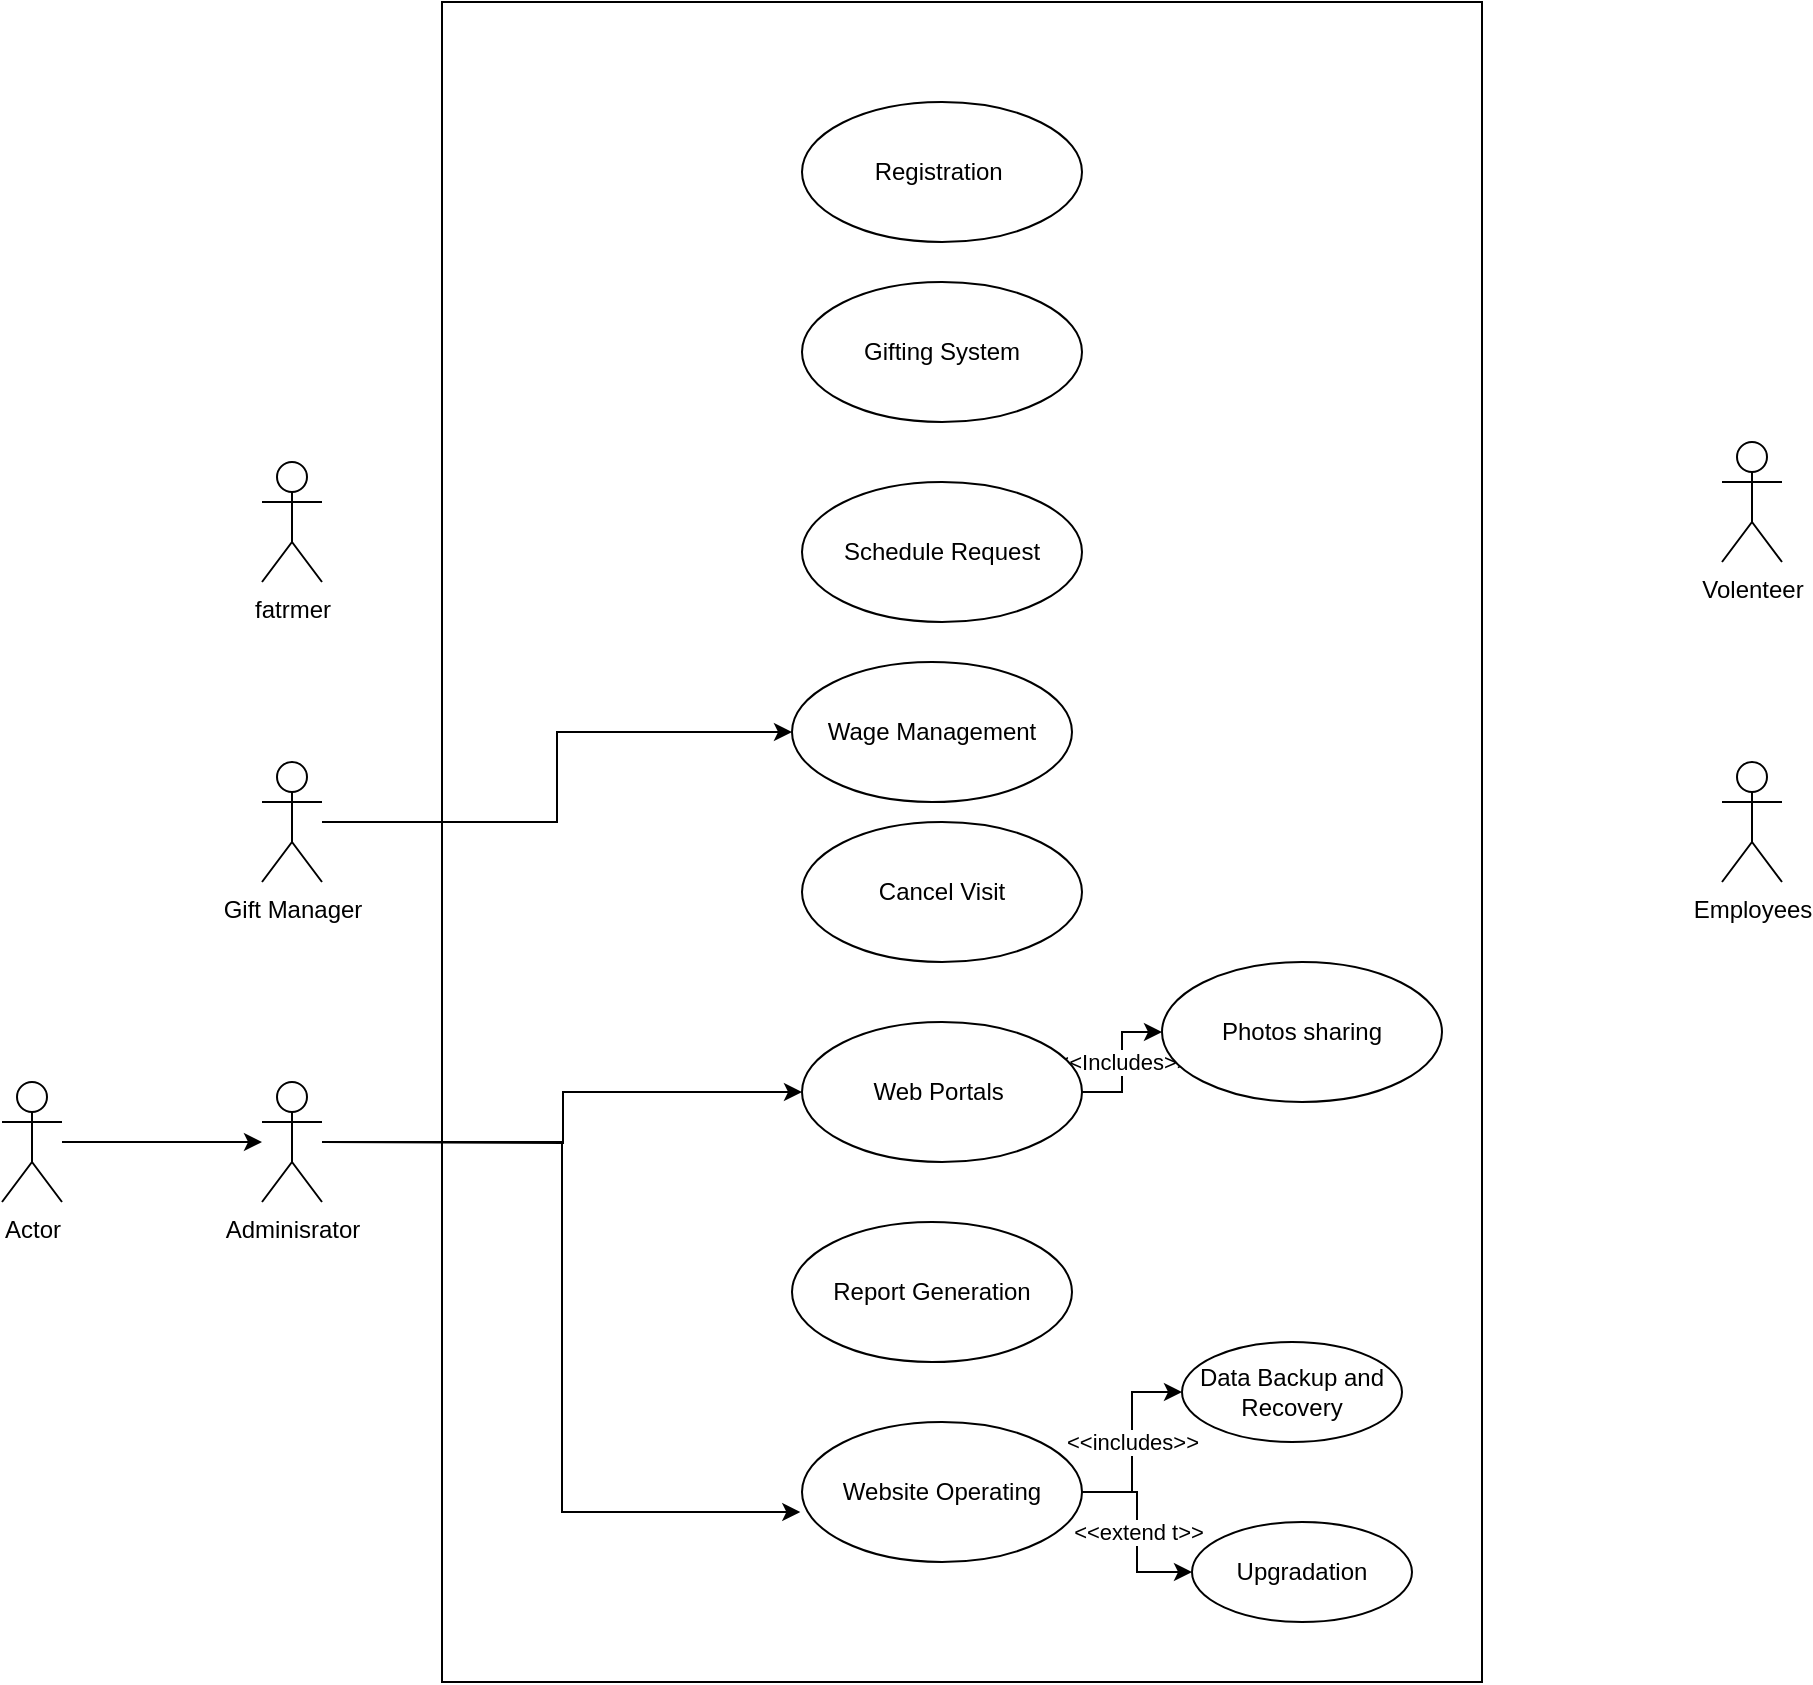<mxfile version="14.4.4" type="github">
  <diagram id="04jd66dQ_cGX0GFAeTMY" name="Page-1">
    <mxGraphModel dx="1888" dy="1680" grid="1" gridSize="10" guides="1" tooltips="1" connect="1" arrows="1" fold="1" page="1" pageScale="1" pageWidth="850" pageHeight="1100" math="0" shadow="0">
      <root>
        <mxCell id="0" />
        <mxCell id="1" parent="0" />
        <mxCell id="xMn_Eb_6NEVzgNqkpVyI-1" value="Object" style="html=1;" vertex="1" parent="1">
          <mxGeometry x="180" y="-160" width="520" height="840" as="geometry" />
        </mxCell>
        <mxCell id="xMn_Eb_6NEVzgNqkpVyI-2" value="fatrmer" style="shape=umlActor;verticalLabelPosition=bottom;verticalAlign=top;html=1;" vertex="1" parent="1">
          <mxGeometry x="90" y="70" width="30" height="60" as="geometry" />
        </mxCell>
        <mxCell id="xMn_Eb_6NEVzgNqkpVyI-3" value="Volenteer" style="shape=umlActor;verticalLabelPosition=bottom;verticalAlign=top;html=1;" vertex="1" parent="1">
          <mxGeometry x="820" y="60" width="30" height="60" as="geometry" />
        </mxCell>
        <mxCell id="xMn_Eb_6NEVzgNqkpVyI-4" value="Employees" style="shape=umlActor;verticalLabelPosition=bottom;verticalAlign=top;html=1;" vertex="1" parent="1">
          <mxGeometry x="820" y="220" width="30" height="60" as="geometry" />
        </mxCell>
        <mxCell id="xMn_Eb_6NEVzgNqkpVyI-30" style="edgeStyle=orthogonalEdgeStyle;rounded=0;orthogonalLoop=1;jettySize=auto;html=1;entryX=0;entryY=0.5;entryDx=0;entryDy=0;" edge="1" parent="1" source="xMn_Eb_6NEVzgNqkpVyI-5" target="xMn_Eb_6NEVzgNqkpVyI-13">
          <mxGeometry relative="1" as="geometry" />
        </mxCell>
        <mxCell id="xMn_Eb_6NEVzgNqkpVyI-5" value="Gift Manager&lt;span style=&quot;color: rgba(0 , 0 , 0 , 0) ; font-family: monospace ; font-size: 0px&quot;&gt;%3CmxGraphModel%3E%3Croot%3E%3CmxCell%20id%3D%220%22%2F%3E%3CmxCell%20id%3D%221%22%20parent%3D%220%22%2F%3E%3CmxCell%20id%3D%222%22%20value%3D%22fatrmer%22%20style%3D%22shape%3DumlActor%3BverticalLabelPosition%3Dbottom%3BverticalAlign%3Dtop%3Bhtml%3D1%3B%22%20vertex%3D%221%22%20parent%3D%221%22%3E%3CmxGeometry%20x%3D%2290%22%20y%3D%2270%22%20width%3D%2230%22%20height%3D%2260%22%20as%3D%22geometry%22%2F%3E%3C%2FmxCell%3E%3C%2Froot%3E%3C%2FmxGraphModel%3E&lt;/span&gt;&lt;span style=&quot;color: rgba(0 , 0 , 0 , 0) ; font-family: monospace ; font-size: 0px&quot;&gt;%3CmxGraphModel%3E%3Croot%3E%3CmxCell%20id%3D%220%22%2F%3E%3CmxCell%20id%3D%221%22%20parent%3D%220%22%2F%3E%3CmxCell%20id%3D%222%22%20value%3D%22fatrmer%22%20style%3D%22shape%3DumlActor%3BverticalLabelPosition%3Dbottom%3BverticalAlign%3Dtop%3Bhtml%3D1%3B%22%20vertex%3D%221%22%20parent%3D%221%22%3E%3CmxGeometry%20x%3D%2290%22%20y%3D%2270%22%20width%3D%2230%22%20height%3D%2260%22%20as%3D%22geometry%22%2F%3E%3C%2FmxCell%3E%3C%2Froot%3E%3C%2FmxGraphModel%3E&lt;/span&gt;" style="shape=umlActor;verticalLabelPosition=bottom;verticalAlign=top;html=1;" vertex="1" parent="1">
          <mxGeometry x="90" y="220" width="30" height="60" as="geometry" />
        </mxCell>
        <mxCell id="xMn_Eb_6NEVzgNqkpVyI-28" style="edgeStyle=orthogonalEdgeStyle;rounded=0;orthogonalLoop=1;jettySize=auto;html=1;" edge="1" parent="1" target="xMn_Eb_6NEVzgNqkpVyI-15">
          <mxGeometry relative="1" as="geometry">
            <mxPoint x="120" y="410" as="sourcePoint" />
          </mxGeometry>
        </mxCell>
        <mxCell id="xMn_Eb_6NEVzgNqkpVyI-29" style="edgeStyle=orthogonalEdgeStyle;rounded=0;orthogonalLoop=1;jettySize=auto;html=1;entryX=-0.006;entryY=0.643;entryDx=0;entryDy=0;entryPerimeter=0;" edge="1" parent="1" source="xMn_Eb_6NEVzgNqkpVyI-6" target="xMn_Eb_6NEVzgNqkpVyI-21">
          <mxGeometry relative="1" as="geometry" />
        </mxCell>
        <mxCell id="xMn_Eb_6NEVzgNqkpVyI-6" value="Adminisrator" style="shape=umlActor;verticalLabelPosition=bottom;verticalAlign=top;html=1;" vertex="1" parent="1">
          <mxGeometry x="90" y="380" width="30" height="60" as="geometry" />
        </mxCell>
        <mxCell id="xMn_Eb_6NEVzgNqkpVyI-10" value="Registration&amp;nbsp;" style="ellipse;whiteSpace=wrap;html=1;" vertex="1" parent="1">
          <mxGeometry x="360" y="-110" width="140" height="70" as="geometry" />
        </mxCell>
        <mxCell id="xMn_Eb_6NEVzgNqkpVyI-11" value="Gifting System" style="ellipse;whiteSpace=wrap;html=1;" vertex="1" parent="1">
          <mxGeometry x="360" y="-20" width="140" height="70" as="geometry" />
        </mxCell>
        <mxCell id="xMn_Eb_6NEVzgNqkpVyI-12" value="Schedule Request" style="ellipse;whiteSpace=wrap;html=1;" vertex="1" parent="1">
          <mxGeometry x="360" y="80" width="140" height="70" as="geometry" />
        </mxCell>
        <mxCell id="xMn_Eb_6NEVzgNqkpVyI-13" value="Wage Management" style="ellipse;whiteSpace=wrap;html=1;" vertex="1" parent="1">
          <mxGeometry x="355" y="170" width="140" height="70" as="geometry" />
        </mxCell>
        <mxCell id="xMn_Eb_6NEVzgNqkpVyI-14" value="Cancel Visit" style="ellipse;whiteSpace=wrap;html=1;" vertex="1" parent="1">
          <mxGeometry x="360" y="250" width="140" height="70" as="geometry" />
        </mxCell>
        <mxCell id="xMn_Eb_6NEVzgNqkpVyI-17" value="&amp;lt;&amp;lt;Includes&amp;gt;&amp;gt;" style="edgeStyle=orthogonalEdgeStyle;rounded=0;orthogonalLoop=1;jettySize=auto;html=1;exitX=1;exitY=0.5;exitDx=0;exitDy=0;entryX=0;entryY=0.5;entryDx=0;entryDy=0;" edge="1" parent="1" source="xMn_Eb_6NEVzgNqkpVyI-15" target="xMn_Eb_6NEVzgNqkpVyI-16">
          <mxGeometry relative="1" as="geometry" />
        </mxCell>
        <mxCell id="xMn_Eb_6NEVzgNqkpVyI-15" value="Web Portals&amp;nbsp;" style="ellipse;whiteSpace=wrap;html=1;" vertex="1" parent="1">
          <mxGeometry x="360" y="350" width="140" height="70" as="geometry" />
        </mxCell>
        <mxCell id="xMn_Eb_6NEVzgNqkpVyI-16" value="Photos sharing" style="ellipse;whiteSpace=wrap;html=1;" vertex="1" parent="1">
          <mxGeometry x="540" y="320" width="140" height="70" as="geometry" />
        </mxCell>
        <mxCell id="xMn_Eb_6NEVzgNqkpVyI-18" value="Report Generation" style="ellipse;whiteSpace=wrap;html=1;" vertex="1" parent="1">
          <mxGeometry x="355" y="450" width="140" height="70" as="geometry" />
        </mxCell>
        <mxCell id="xMn_Eb_6NEVzgNqkpVyI-20" style="edgeStyle=orthogonalEdgeStyle;rounded=0;orthogonalLoop=1;jettySize=auto;html=1;" edge="1" parent="1" source="xMn_Eb_6NEVzgNqkpVyI-19" target="xMn_Eb_6NEVzgNqkpVyI-6">
          <mxGeometry relative="1" as="geometry" />
        </mxCell>
        <mxCell id="xMn_Eb_6NEVzgNqkpVyI-19" value="Actor" style="shape=umlActor;verticalLabelPosition=bottom;verticalAlign=top;html=1;" vertex="1" parent="1">
          <mxGeometry x="-40" y="380" width="30" height="60" as="geometry" />
        </mxCell>
        <mxCell id="xMn_Eb_6NEVzgNqkpVyI-25" value="&amp;lt;&amp;lt;includes&amp;gt;&amp;gt;" style="edgeStyle=orthogonalEdgeStyle;rounded=0;orthogonalLoop=1;jettySize=auto;html=1;exitX=1;exitY=0.5;exitDx=0;exitDy=0;" edge="1" parent="1" source="xMn_Eb_6NEVzgNqkpVyI-21" target="xMn_Eb_6NEVzgNqkpVyI-22">
          <mxGeometry relative="1" as="geometry" />
        </mxCell>
        <mxCell id="xMn_Eb_6NEVzgNqkpVyI-26" value="&amp;lt;&amp;lt;extend t&amp;gt;&amp;gt;" style="edgeStyle=orthogonalEdgeStyle;rounded=0;orthogonalLoop=1;jettySize=auto;html=1;" edge="1" parent="1" source="xMn_Eb_6NEVzgNqkpVyI-21" target="xMn_Eb_6NEVzgNqkpVyI-24">
          <mxGeometry relative="1" as="geometry" />
        </mxCell>
        <mxCell id="xMn_Eb_6NEVzgNqkpVyI-21" value="Website Operating" style="ellipse;whiteSpace=wrap;html=1;" vertex="1" parent="1">
          <mxGeometry x="360" y="550" width="140" height="70" as="geometry" />
        </mxCell>
        <mxCell id="xMn_Eb_6NEVzgNqkpVyI-22" value="Data Backup and Recovery" style="ellipse;whiteSpace=wrap;html=1;" vertex="1" parent="1">
          <mxGeometry x="550" y="510" width="110" height="50" as="geometry" />
        </mxCell>
        <mxCell id="xMn_Eb_6NEVzgNqkpVyI-24" value="Upgradation" style="ellipse;whiteSpace=wrap;html=1;" vertex="1" parent="1">
          <mxGeometry x="555" y="600" width="110" height="50" as="geometry" />
        </mxCell>
      </root>
    </mxGraphModel>
  </diagram>
</mxfile>
